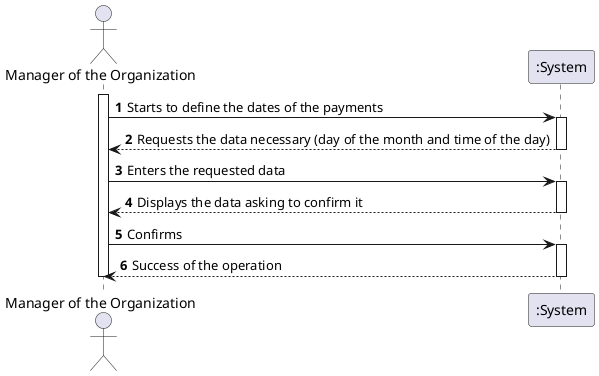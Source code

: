 @startuml
autonumber
actor "Manager of the Organization" as MO

activate MO
MO -> ":System" : Starts to define the dates of the payments
activate ":System"
":System" --> MO : Requests the data necessary (day of the month and time of the day)
deactivate ":System"

MO -> ":System" : Enters the requested data
activate ":System"
":System" --> MO : Displays the data asking to confirm it
deactivate ":System"

MO -> ":System" : Confirms
activate ":System"
":System" --> MO : Success of the operation
deactivate ":System"

deactivate MO
@enduml
